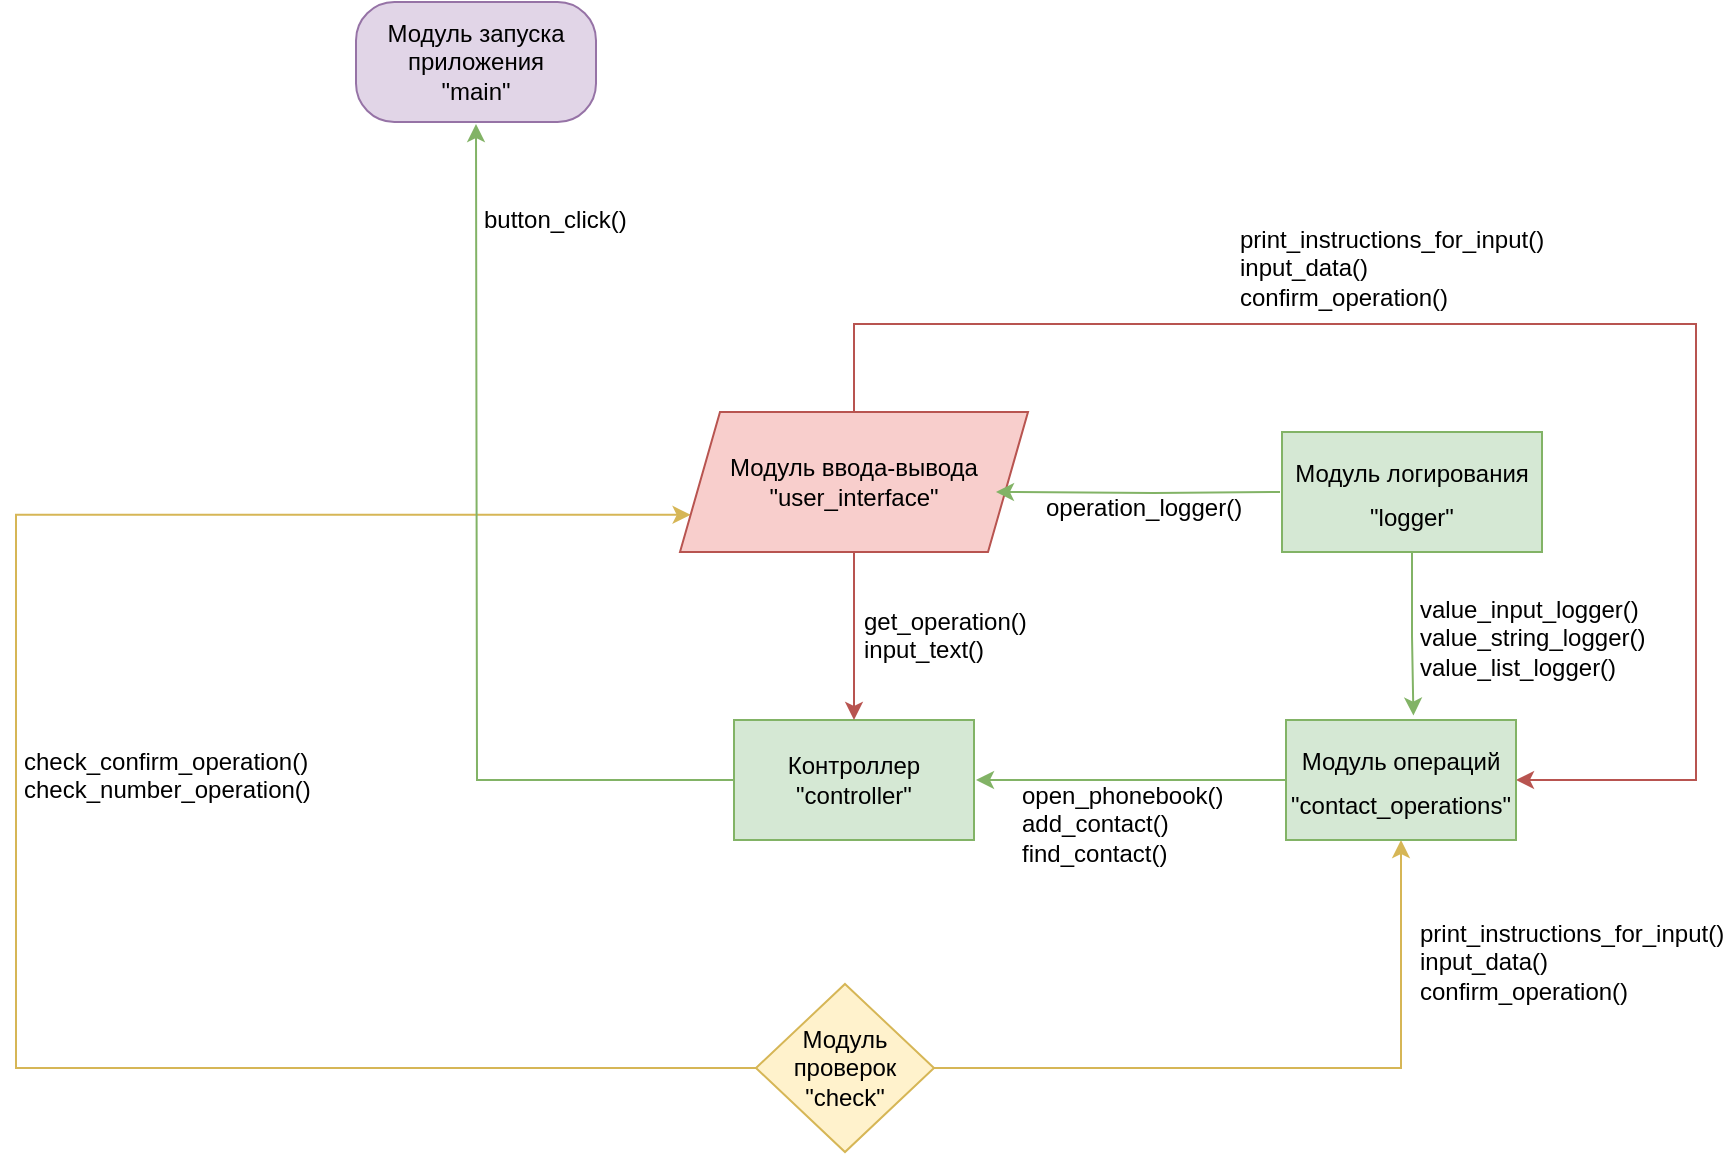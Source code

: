 <mxfile version="20.3.6" type="device"><diagram id="32cMjLKZqOac3u5eLnZg" name="Страница 1"><mxGraphModel dx="1185" dy="662" grid="1" gridSize="10" guides="1" tooltips="1" connect="1" arrows="1" fold="1" page="1" pageScale="1" pageWidth="827" pageHeight="1169" math="0" shadow="0"><root><mxCell id="0"/><mxCell id="1" parent="0"/><mxCell id="dtteJJ277A4ZMhUSMyEr-2" style="edgeStyle=orthogonalEdgeStyle;rounded=0;orthogonalLoop=1;jettySize=auto;html=1;entryX=0;entryY=0.75;entryDx=0;entryDy=0;fillColor=#fff2cc;strokeColor=#d6b656;exitX=0;exitY=0.5;exitDx=0;exitDy=0;" edge="1" parent="1" source="dtteJJ277A4ZMhUSMyEr-3" target="dtteJJ277A4ZMhUSMyEr-8"><mxGeometry relative="1" as="geometry"><Array as="points"><mxPoint x="30" y="542"/><mxPoint x="30" y="265"/></Array></mxGeometry></mxCell><mxCell id="dtteJJ277A4ZMhUSMyEr-27" style="edgeStyle=orthogonalEdgeStyle;rounded=0;orthogonalLoop=1;jettySize=auto;html=1;entryX=0.5;entryY=1;entryDx=0;entryDy=0;fillColor=#fff2cc;strokeColor=#d6b656;" edge="1" parent="1" source="dtteJJ277A4ZMhUSMyEr-3" target="dtteJJ277A4ZMhUSMyEr-11"><mxGeometry relative="1" as="geometry"/></mxCell><mxCell id="dtteJJ277A4ZMhUSMyEr-3" value="&lt;span style=&quot;white-space: normal&quot;&gt;Модуль проверок&lt;/span&gt;&lt;br style=&quot;white-space: normal&quot;&gt;&lt;span style=&quot;white-space: normal&quot;&gt;&quot;check&quot;&lt;/span&gt;" style="rhombus;whiteSpace=wrap;html=1;fillColor=#fff2cc;strokeColor=#d6b656;" vertex="1" parent="1"><mxGeometry x="400" y="500" width="89" height="84" as="geometry"/></mxCell><mxCell id="dtteJJ277A4ZMhUSMyEr-5" style="edgeStyle=orthogonalEdgeStyle;rounded=0;orthogonalLoop=1;jettySize=auto;html=1;fontStyle=1;fillColor=#d5e8d4;strokeColor=#82b366;" edge="1" parent="1" source="dtteJJ277A4ZMhUSMyEr-6"><mxGeometry relative="1" as="geometry"><mxPoint x="260" y="70" as="targetPoint"/></mxGeometry></mxCell><mxCell id="dtteJJ277A4ZMhUSMyEr-6" value="&lt;font style=&quot;vertical-align: inherit&quot;&gt;&lt;font style=&quot;vertical-align: inherit&quot;&gt;Контроллер&lt;br&gt;&quot;controller&quot;&lt;/font&gt;&lt;/font&gt;" style="rounded=0;whiteSpace=wrap;html=1;fillColor=#d5e8d4;strokeColor=#82b366;" vertex="1" parent="1"><mxGeometry x="389" y="368" width="120" height="60" as="geometry"/></mxCell><mxCell id="dtteJJ277A4ZMhUSMyEr-7" style="edgeStyle=orthogonalEdgeStyle;rounded=0;orthogonalLoop=1;jettySize=auto;html=1;entryX=0.5;entryY=0;entryDx=0;entryDy=0;fillColor=#f8cecc;strokeColor=#b85450;" edge="1" parent="1" source="dtteJJ277A4ZMhUSMyEr-8" target="dtteJJ277A4ZMhUSMyEr-6"><mxGeometry relative="1" as="geometry"/></mxCell><mxCell id="dtteJJ277A4ZMhUSMyEr-24" style="edgeStyle=orthogonalEdgeStyle;rounded=0;orthogonalLoop=1;jettySize=auto;html=1;entryX=1;entryY=0.5;entryDx=0;entryDy=0;fillColor=#f8cecc;strokeColor=#b85450;" edge="1" parent="1" source="dtteJJ277A4ZMhUSMyEr-8" target="dtteJJ277A4ZMhUSMyEr-11"><mxGeometry relative="1" as="geometry"><Array as="points"><mxPoint x="449" y="170"/><mxPoint x="870" y="170"/><mxPoint x="870" y="398"/></Array></mxGeometry></mxCell><mxCell id="dtteJJ277A4ZMhUSMyEr-8" value="&lt;font style=&quot;vertical-align: inherit&quot;&gt;&lt;font style=&quot;vertical-align: inherit&quot;&gt;&lt;font style=&quot;vertical-align: inherit&quot;&gt;&lt;font style=&quot;vertical-align: inherit&quot;&gt;&lt;font style=&quot;vertical-align: inherit&quot;&gt;&lt;font style=&quot;vertical-align: inherit&quot;&gt;&lt;font style=&quot;vertical-align: inherit&quot;&gt;&lt;font style=&quot;vertical-align: inherit&quot;&gt;Модуль ввода-вывода&lt;br&gt;&lt;/font&gt;&lt;/font&gt;&lt;font style=&quot;vertical-align: inherit&quot;&gt;&lt;font style=&quot;vertical-align: inherit&quot;&gt;&quot;user_interface&quot;&lt;/font&gt;&lt;/font&gt;&lt;br&gt;&lt;/font&gt;&lt;/font&gt;&lt;/font&gt;&lt;/font&gt;&lt;/font&gt;&lt;/font&gt;" style="shape=parallelogram;perimeter=parallelogramPerimeter;whiteSpace=wrap;html=1;fixedSize=1;fillColor=#f8cecc;strokeColor=#b85450;" vertex="1" parent="1"><mxGeometry x="362" y="214" width="174" height="70" as="geometry"/></mxCell><mxCell id="dtteJJ277A4ZMhUSMyEr-9" style="edgeStyle=orthogonalEdgeStyle;rounded=0;orthogonalLoop=1;jettySize=auto;html=1;fillColor=#d5e8d4;strokeColor=#82b366;" edge="1" parent="1" source="dtteJJ277A4ZMhUSMyEr-11"><mxGeometry relative="1" as="geometry"><mxPoint x="510" y="398" as="targetPoint"/></mxGeometry></mxCell><mxCell id="dtteJJ277A4ZMhUSMyEr-11" value="&lt;font style=&quot;font-size: 12px&quot;&gt;&lt;font style=&quot;vertical-align: inherit&quot;&gt;&lt;font style=&quot;vertical-align: inherit&quot;&gt;&lt;font style=&quot;vertical-align: inherit&quot;&gt;&lt;font style=&quot;vertical-align: inherit&quot;&gt;&lt;font style=&quot;vertical-align: inherit&quot;&gt;&lt;font style=&quot;vertical-align: inherit&quot;&gt;&lt;font style=&quot;vertical-align: inherit&quot;&gt;&lt;font style=&quot;vertical-align: inherit&quot;&gt;&lt;font style=&quot;vertical-align: inherit&quot;&gt;&lt;font style=&quot;vertical-align: inherit&quot;&gt;&lt;font style=&quot;vertical-align: inherit&quot;&gt;&lt;font style=&quot;vertical-align: inherit&quot;&gt;Модуль операций&lt;br&gt;&quot;contact_operations&quot;&lt;br&gt;&lt;/font&gt;&lt;/font&gt;&lt;/font&gt;&lt;/font&gt;&lt;/font&gt;&lt;/font&gt;&lt;/font&gt;&lt;/font&gt;&lt;/font&gt;&lt;/font&gt;&lt;/font&gt;&lt;/font&gt;&lt;/font&gt;" style="whiteSpace=wrap;html=1;fontSize=18;fillColor=#d5e8d4;strokeColor=#82b366;" vertex="1" parent="1"><mxGeometry x="665" y="368" width="115" height="60" as="geometry"/></mxCell><mxCell id="dtteJJ277A4ZMhUSMyEr-12" value="&lt;div&gt;get_operation()&lt;/div&gt;&lt;div&gt;input_text()&lt;/div&gt;" style="text;html=1;" vertex="1" parent="1"><mxGeometry x="452" y="305" width="98" height="43" as="geometry"/></mxCell><mxCell id="dtteJJ277A4ZMhUSMyEr-14" value="&lt;div&gt;check_confirm_operation()&lt;/div&gt;&lt;div&gt;check_number_operation()&lt;/div&gt;" style="text;html=1;" vertex="1" parent="1"><mxGeometry x="32" y="375" width="150" height="66" as="geometry"/></mxCell><mxCell id="dtteJJ277A4ZMhUSMyEr-15" style="edgeStyle=orthogonalEdgeStyle;rounded=0;orthogonalLoop=1;jettySize=auto;html=1;fillColor=#d5e8d4;strokeColor=#82b366;entryX=0.908;entryY=0.571;entryDx=0;entryDy=0;entryPerimeter=0;" edge="1" parent="1" target="dtteJJ277A4ZMhUSMyEr-8"><mxGeometry relative="1" as="geometry"><mxPoint x="662.0" y="254" as="sourcePoint"/><mxPoint x="530" y="254" as="targetPoint"/></mxGeometry></mxCell><mxCell id="dtteJJ277A4ZMhUSMyEr-22" style="edgeStyle=orthogonalEdgeStyle;rounded=0;orthogonalLoop=1;jettySize=auto;html=1;entryX=0.554;entryY=-0.037;entryDx=0;entryDy=0;entryPerimeter=0;fillColor=#d5e8d4;strokeColor=#82b366;" edge="1" parent="1" source="dtteJJ277A4ZMhUSMyEr-16" target="dtteJJ277A4ZMhUSMyEr-11"><mxGeometry relative="1" as="geometry"/></mxCell><mxCell id="dtteJJ277A4ZMhUSMyEr-16" value="&lt;font style=&quot;font-size: 12px&quot;&gt;&lt;font style=&quot;vertical-align: inherit&quot;&gt;&lt;font style=&quot;vertical-align: inherit&quot;&gt;Модуль логирования&lt;br&gt;&quot;logger&quot;&lt;br&gt;&lt;/font&gt;&lt;/font&gt;&lt;/font&gt;" style="whiteSpace=wrap;html=1;fontSize=18;fillColor=#d5e8d4;strokeColor=#82b366;" vertex="1" parent="1"><mxGeometry x="663" y="224" width="130" height="60" as="geometry"/></mxCell><mxCell id="dtteJJ277A4ZMhUSMyEr-17" value="&lt;div&gt;open_phonebook()&lt;/div&gt;&lt;div&gt;add_contact()&lt;/div&gt;&lt;div&gt;find_contact()&lt;/div&gt;" style="text;html=1;" vertex="1" parent="1"><mxGeometry x="531" y="392" width="109" height="58" as="geometry"/></mxCell><mxCell id="dtteJJ277A4ZMhUSMyEr-19" value="operation_logger()" style="text;html=1;fontSize=12;" vertex="1" parent="1"><mxGeometry x="543" y="247.5" width="115" height="50" as="geometry"/></mxCell><mxCell id="dtteJJ277A4ZMhUSMyEr-20" value="button_click()" style="text;html=1;" vertex="1" parent="1"><mxGeometry x="262" y="104" width="100" height="30" as="geometry"/></mxCell><mxCell id="dtteJJ277A4ZMhUSMyEr-21" value="&lt;span style=&quot;white-space: normal&quot;&gt;Модуль запуска приложения&lt;/span&gt;&lt;br style=&quot;white-space: normal&quot;&gt;&lt;span style=&quot;white-space: normal&quot;&gt;&quot;main&quot;&lt;/span&gt;" style="rounded=1;whiteSpace=wrap;html=1;arcSize=32;fillColor=#e1d5e7;strokeColor=#9673a6;" vertex="1" parent="1"><mxGeometry x="200" y="9" width="120" height="60" as="geometry"/></mxCell><mxCell id="dtteJJ277A4ZMhUSMyEr-23" value="&lt;div style=&quot;&quot;&gt;value_input_logger()&lt;/div&gt;&lt;div style=&quot;&quot;&gt;value_string_logger()&lt;/div&gt;&lt;div&gt;&lt;span style=&quot;background-color: initial;&quot;&gt;value_list_logger()&lt;/span&gt;&lt;/div&gt;" style="text;html=1;align=left;verticalAlign=middle;resizable=0;points=[];autosize=1;strokeColor=none;fillColor=none;" vertex="1" parent="1"><mxGeometry x="730" y="296.5" width="140" height="60" as="geometry"/></mxCell><mxCell id="dtteJJ277A4ZMhUSMyEr-25" value="&lt;div&gt;print_instructions_for_input()&lt;/div&gt;&lt;div&gt;input_data()&lt;/div&gt;&lt;div&gt;confirm_operation()&lt;/div&gt;" style="text;html=1;strokeColor=none;fillColor=none;align=left;verticalAlign=middle;whiteSpace=wrap;rounded=0;" vertex="1" parent="1"><mxGeometry x="640" y="120" width="160" height="44" as="geometry"/></mxCell><mxCell id="dtteJJ277A4ZMhUSMyEr-28" value="&lt;div&gt;print_instructions_for_input()&lt;/div&gt;&lt;div&gt;input_data()&lt;/div&gt;&lt;div&gt;confirm_operation()&lt;/div&gt;" style="text;html=1;strokeColor=none;fillColor=none;align=left;verticalAlign=middle;whiteSpace=wrap;rounded=0;" vertex="1" parent="1"><mxGeometry x="730" y="474" width="60" height="30" as="geometry"/></mxCell></root></mxGraphModel></diagram></mxfile>